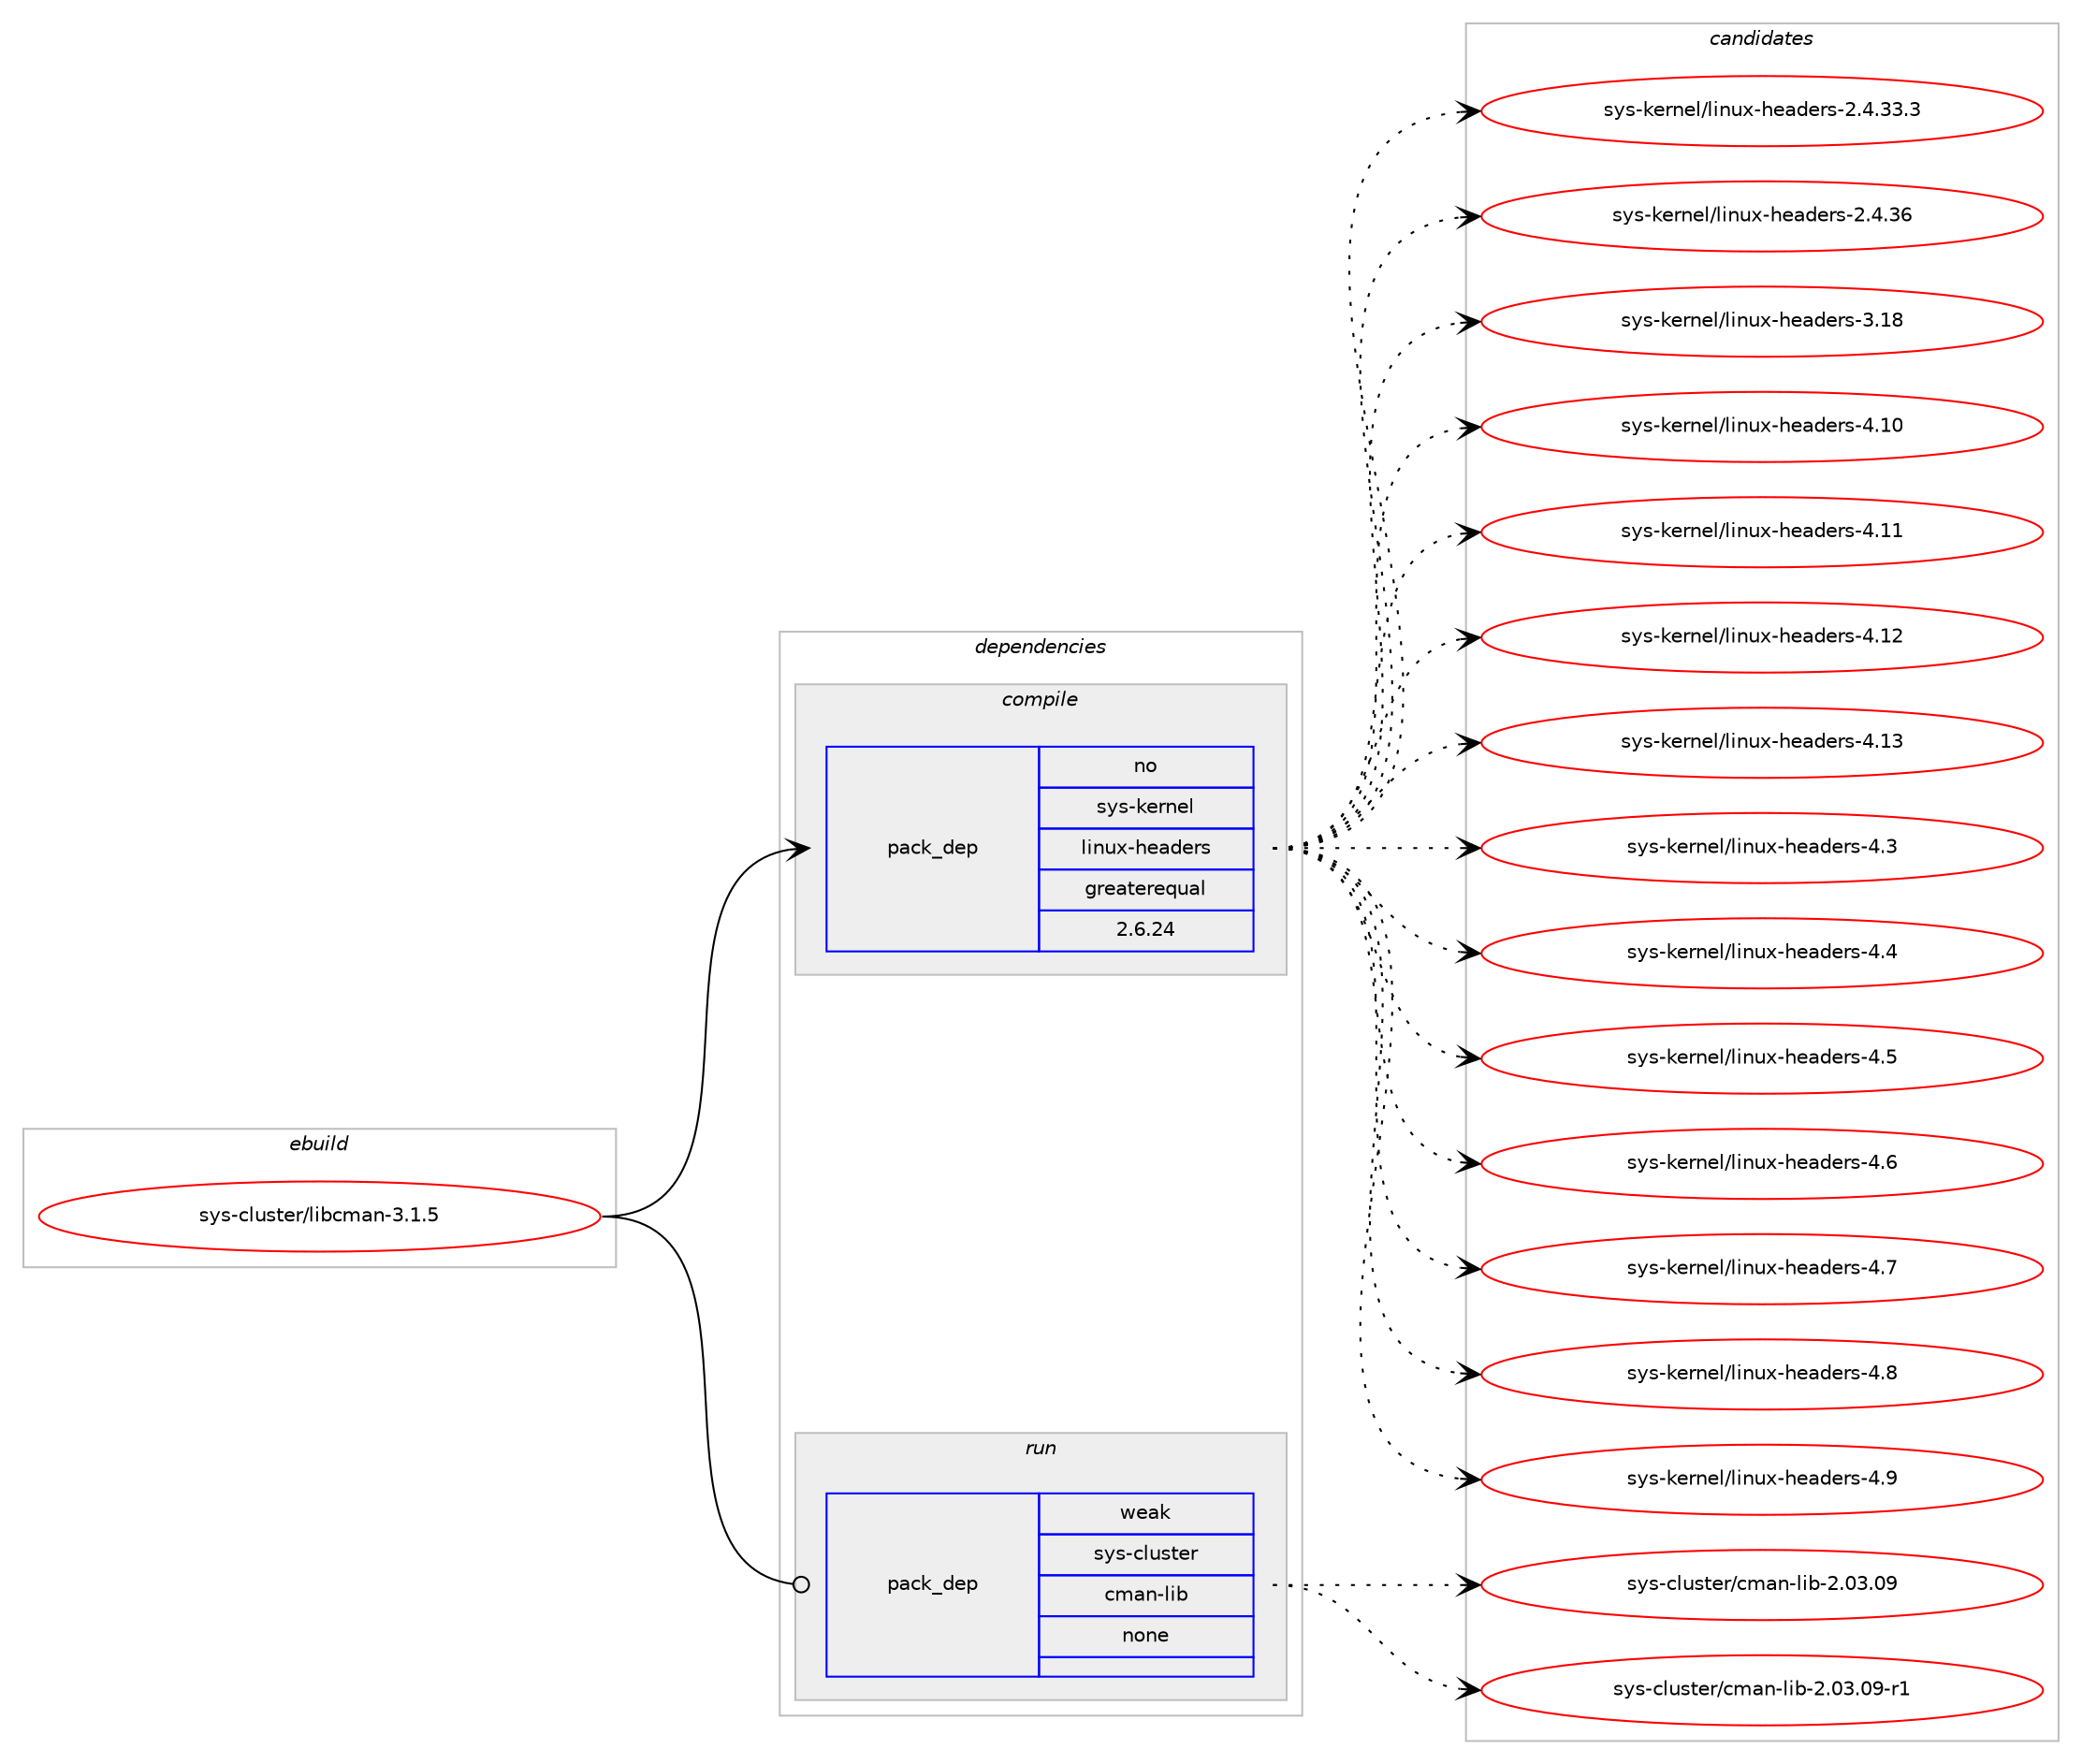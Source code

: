 digraph prolog {

# *************
# Graph options
# *************

newrank=true;
concentrate=true;
compound=true;
graph [rankdir=LR,fontname=Helvetica,fontsize=10,ranksep=1.5];#, ranksep=2.5, nodesep=0.2];
edge  [arrowhead=vee];
node  [fontname=Helvetica,fontsize=10];

# **********
# The ebuild
# **********

subgraph cluster_leftcol {
color=gray;
rank=same;
label=<<i>ebuild</i>>;
id [label="sys-cluster/libcman-3.1.5", color=red, width=4, href="../sys-cluster/libcman-3.1.5.svg"];
}

# ****************
# The dependencies
# ****************

subgraph cluster_midcol {
color=gray;
label=<<i>dependencies</i>>;
subgraph cluster_compile {
fillcolor="#eeeeee";
style=filled;
label=<<i>compile</i>>;
subgraph pack356818 {
dependency480630 [label=<<TABLE BORDER="0" CELLBORDER="1" CELLSPACING="0" CELLPADDING="4" WIDTH="220"><TR><TD ROWSPAN="6" CELLPADDING="30">pack_dep</TD></TR><TR><TD WIDTH="110">no</TD></TR><TR><TD>sys-kernel</TD></TR><TR><TD>linux-headers</TD></TR><TR><TD>greaterequal</TD></TR><TR><TD>2.6.24</TD></TR></TABLE>>, shape=none, color=blue];
}
id:e -> dependency480630:w [weight=20,style="solid",arrowhead="vee"];
}
subgraph cluster_compileandrun {
fillcolor="#eeeeee";
style=filled;
label=<<i>compile and run</i>>;
}
subgraph cluster_run {
fillcolor="#eeeeee";
style=filled;
label=<<i>run</i>>;
subgraph pack356819 {
dependency480631 [label=<<TABLE BORDER="0" CELLBORDER="1" CELLSPACING="0" CELLPADDING="4" WIDTH="220"><TR><TD ROWSPAN="6" CELLPADDING="30">pack_dep</TD></TR><TR><TD WIDTH="110">weak</TD></TR><TR><TD>sys-cluster</TD></TR><TR><TD>cman-lib</TD></TR><TR><TD>none</TD></TR><TR><TD></TD></TR></TABLE>>, shape=none, color=blue];
}
id:e -> dependency480631:w [weight=20,style="solid",arrowhead="odot"];
}
}

# **************
# The candidates
# **************

subgraph cluster_choices {
rank=same;
color=gray;
label=<<i>candidates</i>>;

subgraph choice356818 {
color=black;
nodesep=1;
choice11512111545107101114110101108471081051101171204510410197100101114115455046524651514651 [label="sys-kernel/linux-headers-2.4.33.3", color=red, width=4,href="../sys-kernel/linux-headers-2.4.33.3.svg"];
choice1151211154510710111411010110847108105110117120451041019710010111411545504652465154 [label="sys-kernel/linux-headers-2.4.36", color=red, width=4,href="../sys-kernel/linux-headers-2.4.36.svg"];
choice115121115451071011141101011084710810511011712045104101971001011141154551464956 [label="sys-kernel/linux-headers-3.18", color=red, width=4,href="../sys-kernel/linux-headers-3.18.svg"];
choice115121115451071011141101011084710810511011712045104101971001011141154552464948 [label="sys-kernel/linux-headers-4.10", color=red, width=4,href="../sys-kernel/linux-headers-4.10.svg"];
choice115121115451071011141101011084710810511011712045104101971001011141154552464949 [label="sys-kernel/linux-headers-4.11", color=red, width=4,href="../sys-kernel/linux-headers-4.11.svg"];
choice115121115451071011141101011084710810511011712045104101971001011141154552464950 [label="sys-kernel/linux-headers-4.12", color=red, width=4,href="../sys-kernel/linux-headers-4.12.svg"];
choice115121115451071011141101011084710810511011712045104101971001011141154552464951 [label="sys-kernel/linux-headers-4.13", color=red, width=4,href="../sys-kernel/linux-headers-4.13.svg"];
choice1151211154510710111411010110847108105110117120451041019710010111411545524651 [label="sys-kernel/linux-headers-4.3", color=red, width=4,href="../sys-kernel/linux-headers-4.3.svg"];
choice1151211154510710111411010110847108105110117120451041019710010111411545524652 [label="sys-kernel/linux-headers-4.4", color=red, width=4,href="../sys-kernel/linux-headers-4.4.svg"];
choice1151211154510710111411010110847108105110117120451041019710010111411545524653 [label="sys-kernel/linux-headers-4.5", color=red, width=4,href="../sys-kernel/linux-headers-4.5.svg"];
choice1151211154510710111411010110847108105110117120451041019710010111411545524654 [label="sys-kernel/linux-headers-4.6", color=red, width=4,href="../sys-kernel/linux-headers-4.6.svg"];
choice1151211154510710111411010110847108105110117120451041019710010111411545524655 [label="sys-kernel/linux-headers-4.7", color=red, width=4,href="../sys-kernel/linux-headers-4.7.svg"];
choice1151211154510710111411010110847108105110117120451041019710010111411545524656 [label="sys-kernel/linux-headers-4.8", color=red, width=4,href="../sys-kernel/linux-headers-4.8.svg"];
choice1151211154510710111411010110847108105110117120451041019710010111411545524657 [label="sys-kernel/linux-headers-4.9", color=red, width=4,href="../sys-kernel/linux-headers-4.9.svg"];
dependency480630:e -> choice11512111545107101114110101108471081051101171204510410197100101114115455046524651514651:w [style=dotted,weight="100"];
dependency480630:e -> choice1151211154510710111411010110847108105110117120451041019710010111411545504652465154:w [style=dotted,weight="100"];
dependency480630:e -> choice115121115451071011141101011084710810511011712045104101971001011141154551464956:w [style=dotted,weight="100"];
dependency480630:e -> choice115121115451071011141101011084710810511011712045104101971001011141154552464948:w [style=dotted,weight="100"];
dependency480630:e -> choice115121115451071011141101011084710810511011712045104101971001011141154552464949:w [style=dotted,weight="100"];
dependency480630:e -> choice115121115451071011141101011084710810511011712045104101971001011141154552464950:w [style=dotted,weight="100"];
dependency480630:e -> choice115121115451071011141101011084710810511011712045104101971001011141154552464951:w [style=dotted,weight="100"];
dependency480630:e -> choice1151211154510710111411010110847108105110117120451041019710010111411545524651:w [style=dotted,weight="100"];
dependency480630:e -> choice1151211154510710111411010110847108105110117120451041019710010111411545524652:w [style=dotted,weight="100"];
dependency480630:e -> choice1151211154510710111411010110847108105110117120451041019710010111411545524653:w [style=dotted,weight="100"];
dependency480630:e -> choice1151211154510710111411010110847108105110117120451041019710010111411545524654:w [style=dotted,weight="100"];
dependency480630:e -> choice1151211154510710111411010110847108105110117120451041019710010111411545524655:w [style=dotted,weight="100"];
dependency480630:e -> choice1151211154510710111411010110847108105110117120451041019710010111411545524656:w [style=dotted,weight="100"];
dependency480630:e -> choice1151211154510710111411010110847108105110117120451041019710010111411545524657:w [style=dotted,weight="100"];
}
subgraph choice356819 {
color=black;
nodesep=1;
choice115121115459910811711511610111447991099711045108105984550464851464857 [label="sys-cluster/cman-lib-2.03.09", color=red, width=4,href="../sys-cluster/cman-lib-2.03.09.svg"];
choice1151211154599108117115116101114479910997110451081059845504648514648574511449 [label="sys-cluster/cman-lib-2.03.09-r1", color=red, width=4,href="../sys-cluster/cman-lib-2.03.09-r1.svg"];
dependency480631:e -> choice115121115459910811711511610111447991099711045108105984550464851464857:w [style=dotted,weight="100"];
dependency480631:e -> choice1151211154599108117115116101114479910997110451081059845504648514648574511449:w [style=dotted,weight="100"];
}
}

}
